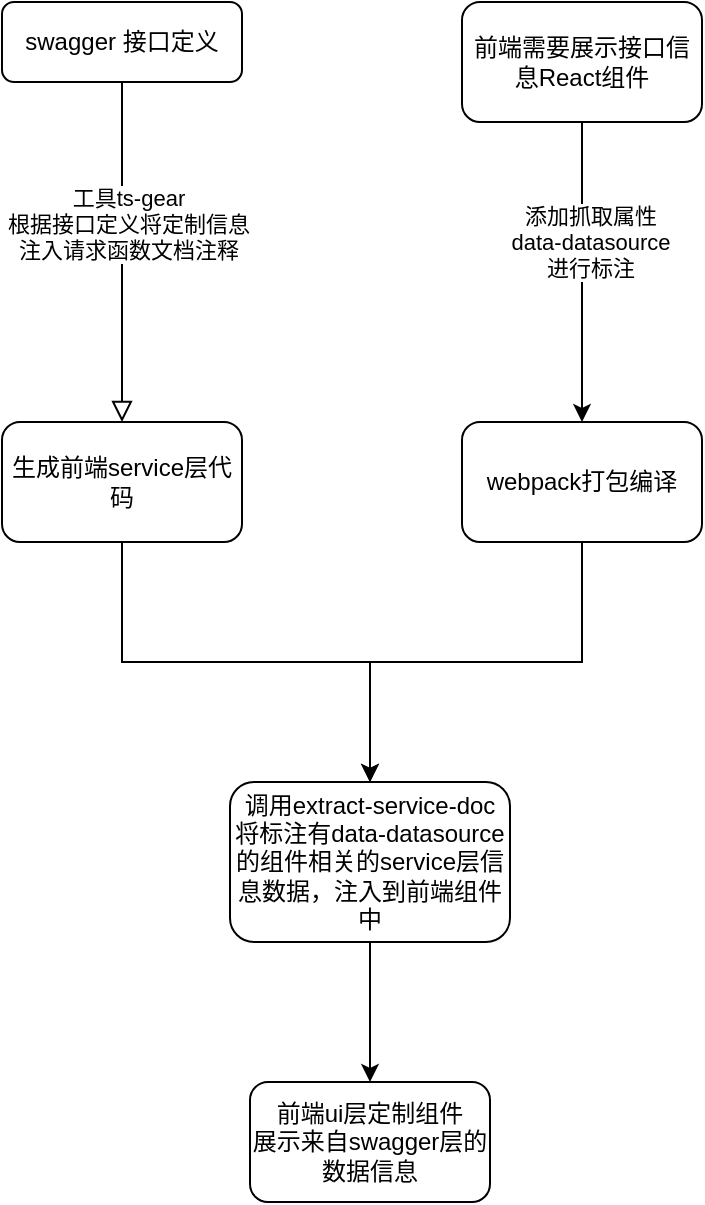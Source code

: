 <mxfile version="17.4.0" type="github">
  <diagram id="C5RBs43oDa-KdzZeNtuy" name="Page-1">
    <mxGraphModel dx="1421" dy="798" grid="1" gridSize="10" guides="1" tooltips="1" connect="1" arrows="1" fold="1" page="1" pageScale="1" pageWidth="827" pageHeight="1169" math="0" shadow="0">
      <root>
        <mxCell id="WIyWlLk6GJQsqaUBKTNV-0" />
        <mxCell id="WIyWlLk6GJQsqaUBKTNV-1" parent="WIyWlLk6GJQsqaUBKTNV-0" />
        <mxCell id="WIyWlLk6GJQsqaUBKTNV-2" value="" style="rounded=0;html=1;jettySize=auto;orthogonalLoop=1;fontSize=11;endArrow=block;endFill=0;endSize=8;strokeWidth=1;shadow=0;labelBackgroundColor=none;edgeStyle=orthogonalEdgeStyle;entryX=0.5;entryY=0;entryDx=0;entryDy=0;" parent="WIyWlLk6GJQsqaUBKTNV-1" source="WIyWlLk6GJQsqaUBKTNV-3" target="I6_Xg3gt5-fiRwXa3cxr-1" edge="1">
          <mxGeometry relative="1" as="geometry">
            <mxPoint x="220" y="290" as="targetPoint" />
          </mxGeometry>
        </mxCell>
        <mxCell id="I6_Xg3gt5-fiRwXa3cxr-0" value="工具ts-gear&lt;br&gt;根据接口定义将定制信息&lt;br&gt;注入请求函数文档注释" style="edgeLabel;html=1;align=center;verticalAlign=middle;resizable=0;points=[];" vertex="1" connectable="0" parent="WIyWlLk6GJQsqaUBKTNV-2">
          <mxGeometry x="-0.165" y="3" relative="1" as="geometry">
            <mxPoint as="offset" />
          </mxGeometry>
        </mxCell>
        <mxCell id="WIyWlLk6GJQsqaUBKTNV-3" value="swagger 接口定义" style="rounded=1;whiteSpace=wrap;html=1;fontSize=12;glass=0;strokeWidth=1;shadow=0;" parent="WIyWlLk6GJQsqaUBKTNV-1" vertex="1">
          <mxGeometry x="160" y="80" width="120" height="40" as="geometry" />
        </mxCell>
        <mxCell id="I6_Xg3gt5-fiRwXa3cxr-10" style="edgeStyle=orthogonalEdgeStyle;rounded=0;orthogonalLoop=1;jettySize=auto;html=1;exitX=0.5;exitY=1;exitDx=0;exitDy=0;" edge="1" parent="WIyWlLk6GJQsqaUBKTNV-1" source="I6_Xg3gt5-fiRwXa3cxr-1" target="I6_Xg3gt5-fiRwXa3cxr-7">
          <mxGeometry relative="1" as="geometry" />
        </mxCell>
        <mxCell id="I6_Xg3gt5-fiRwXa3cxr-1" value="&lt;span&gt;生成前端service层代码&lt;/span&gt;" style="rounded=1;whiteSpace=wrap;html=1;" vertex="1" parent="WIyWlLk6GJQsqaUBKTNV-1">
          <mxGeometry x="160" y="290" width="120" height="60" as="geometry" />
        </mxCell>
        <mxCell id="I6_Xg3gt5-fiRwXa3cxr-3" style="edgeStyle=orthogonalEdgeStyle;rounded=0;orthogonalLoop=1;jettySize=auto;html=1;exitX=0.5;exitY=1;exitDx=0;exitDy=0;entryX=0.5;entryY=0;entryDx=0;entryDy=0;" edge="1" parent="WIyWlLk6GJQsqaUBKTNV-1" source="I6_Xg3gt5-fiRwXa3cxr-2" target="I6_Xg3gt5-fiRwXa3cxr-5">
          <mxGeometry relative="1" as="geometry">
            <mxPoint x="450" y="290" as="targetPoint" />
          </mxGeometry>
        </mxCell>
        <mxCell id="I6_Xg3gt5-fiRwXa3cxr-6" value="添加抓取属性&lt;br&gt;data-datasource&lt;br&gt;进行标注" style="edgeLabel;html=1;align=center;verticalAlign=middle;resizable=0;points=[];" vertex="1" connectable="0" parent="I6_Xg3gt5-fiRwXa3cxr-3">
          <mxGeometry x="-0.2" y="4" relative="1" as="geometry">
            <mxPoint as="offset" />
          </mxGeometry>
        </mxCell>
        <mxCell id="I6_Xg3gt5-fiRwXa3cxr-2" value="前端需要展示接口信息React组件" style="rounded=1;whiteSpace=wrap;html=1;" vertex="1" parent="WIyWlLk6GJQsqaUBKTNV-1">
          <mxGeometry x="390" y="80" width="120" height="60" as="geometry" />
        </mxCell>
        <mxCell id="I6_Xg3gt5-fiRwXa3cxr-8" value="" style="edgeStyle=orthogonalEdgeStyle;rounded=0;orthogonalLoop=1;jettySize=auto;html=1;" edge="1" parent="WIyWlLk6GJQsqaUBKTNV-1" source="I6_Xg3gt5-fiRwXa3cxr-5" target="I6_Xg3gt5-fiRwXa3cxr-7">
          <mxGeometry relative="1" as="geometry" />
        </mxCell>
        <mxCell id="I6_Xg3gt5-fiRwXa3cxr-5" value="webpack打包编译" style="rounded=1;whiteSpace=wrap;html=1;" vertex="1" parent="WIyWlLk6GJQsqaUBKTNV-1">
          <mxGeometry x="390" y="290" width="120" height="60" as="geometry" />
        </mxCell>
        <mxCell id="I6_Xg3gt5-fiRwXa3cxr-12" value="" style="edgeStyle=orthogonalEdgeStyle;rounded=0;orthogonalLoop=1;jettySize=auto;html=1;" edge="1" parent="WIyWlLk6GJQsqaUBKTNV-1" source="I6_Xg3gt5-fiRwXa3cxr-7" target="I6_Xg3gt5-fiRwXa3cxr-11">
          <mxGeometry relative="1" as="geometry" />
        </mxCell>
        <mxCell id="I6_Xg3gt5-fiRwXa3cxr-7" value="调用extract-service-doc&lt;br&gt;将标注有data-datasource的组件相关的service层信息数据，注入到前端组件中" style="rounded=1;whiteSpace=wrap;html=1;" vertex="1" parent="WIyWlLk6GJQsqaUBKTNV-1">
          <mxGeometry x="274" y="470" width="140" height="80" as="geometry" />
        </mxCell>
        <mxCell id="I6_Xg3gt5-fiRwXa3cxr-11" value="前端ui层定制组件&lt;br&gt;展示来自swagger层的数据信息" style="whiteSpace=wrap;html=1;rounded=1;" vertex="1" parent="WIyWlLk6GJQsqaUBKTNV-1">
          <mxGeometry x="284" y="620" width="120" height="60" as="geometry" />
        </mxCell>
      </root>
    </mxGraphModel>
  </diagram>
</mxfile>
